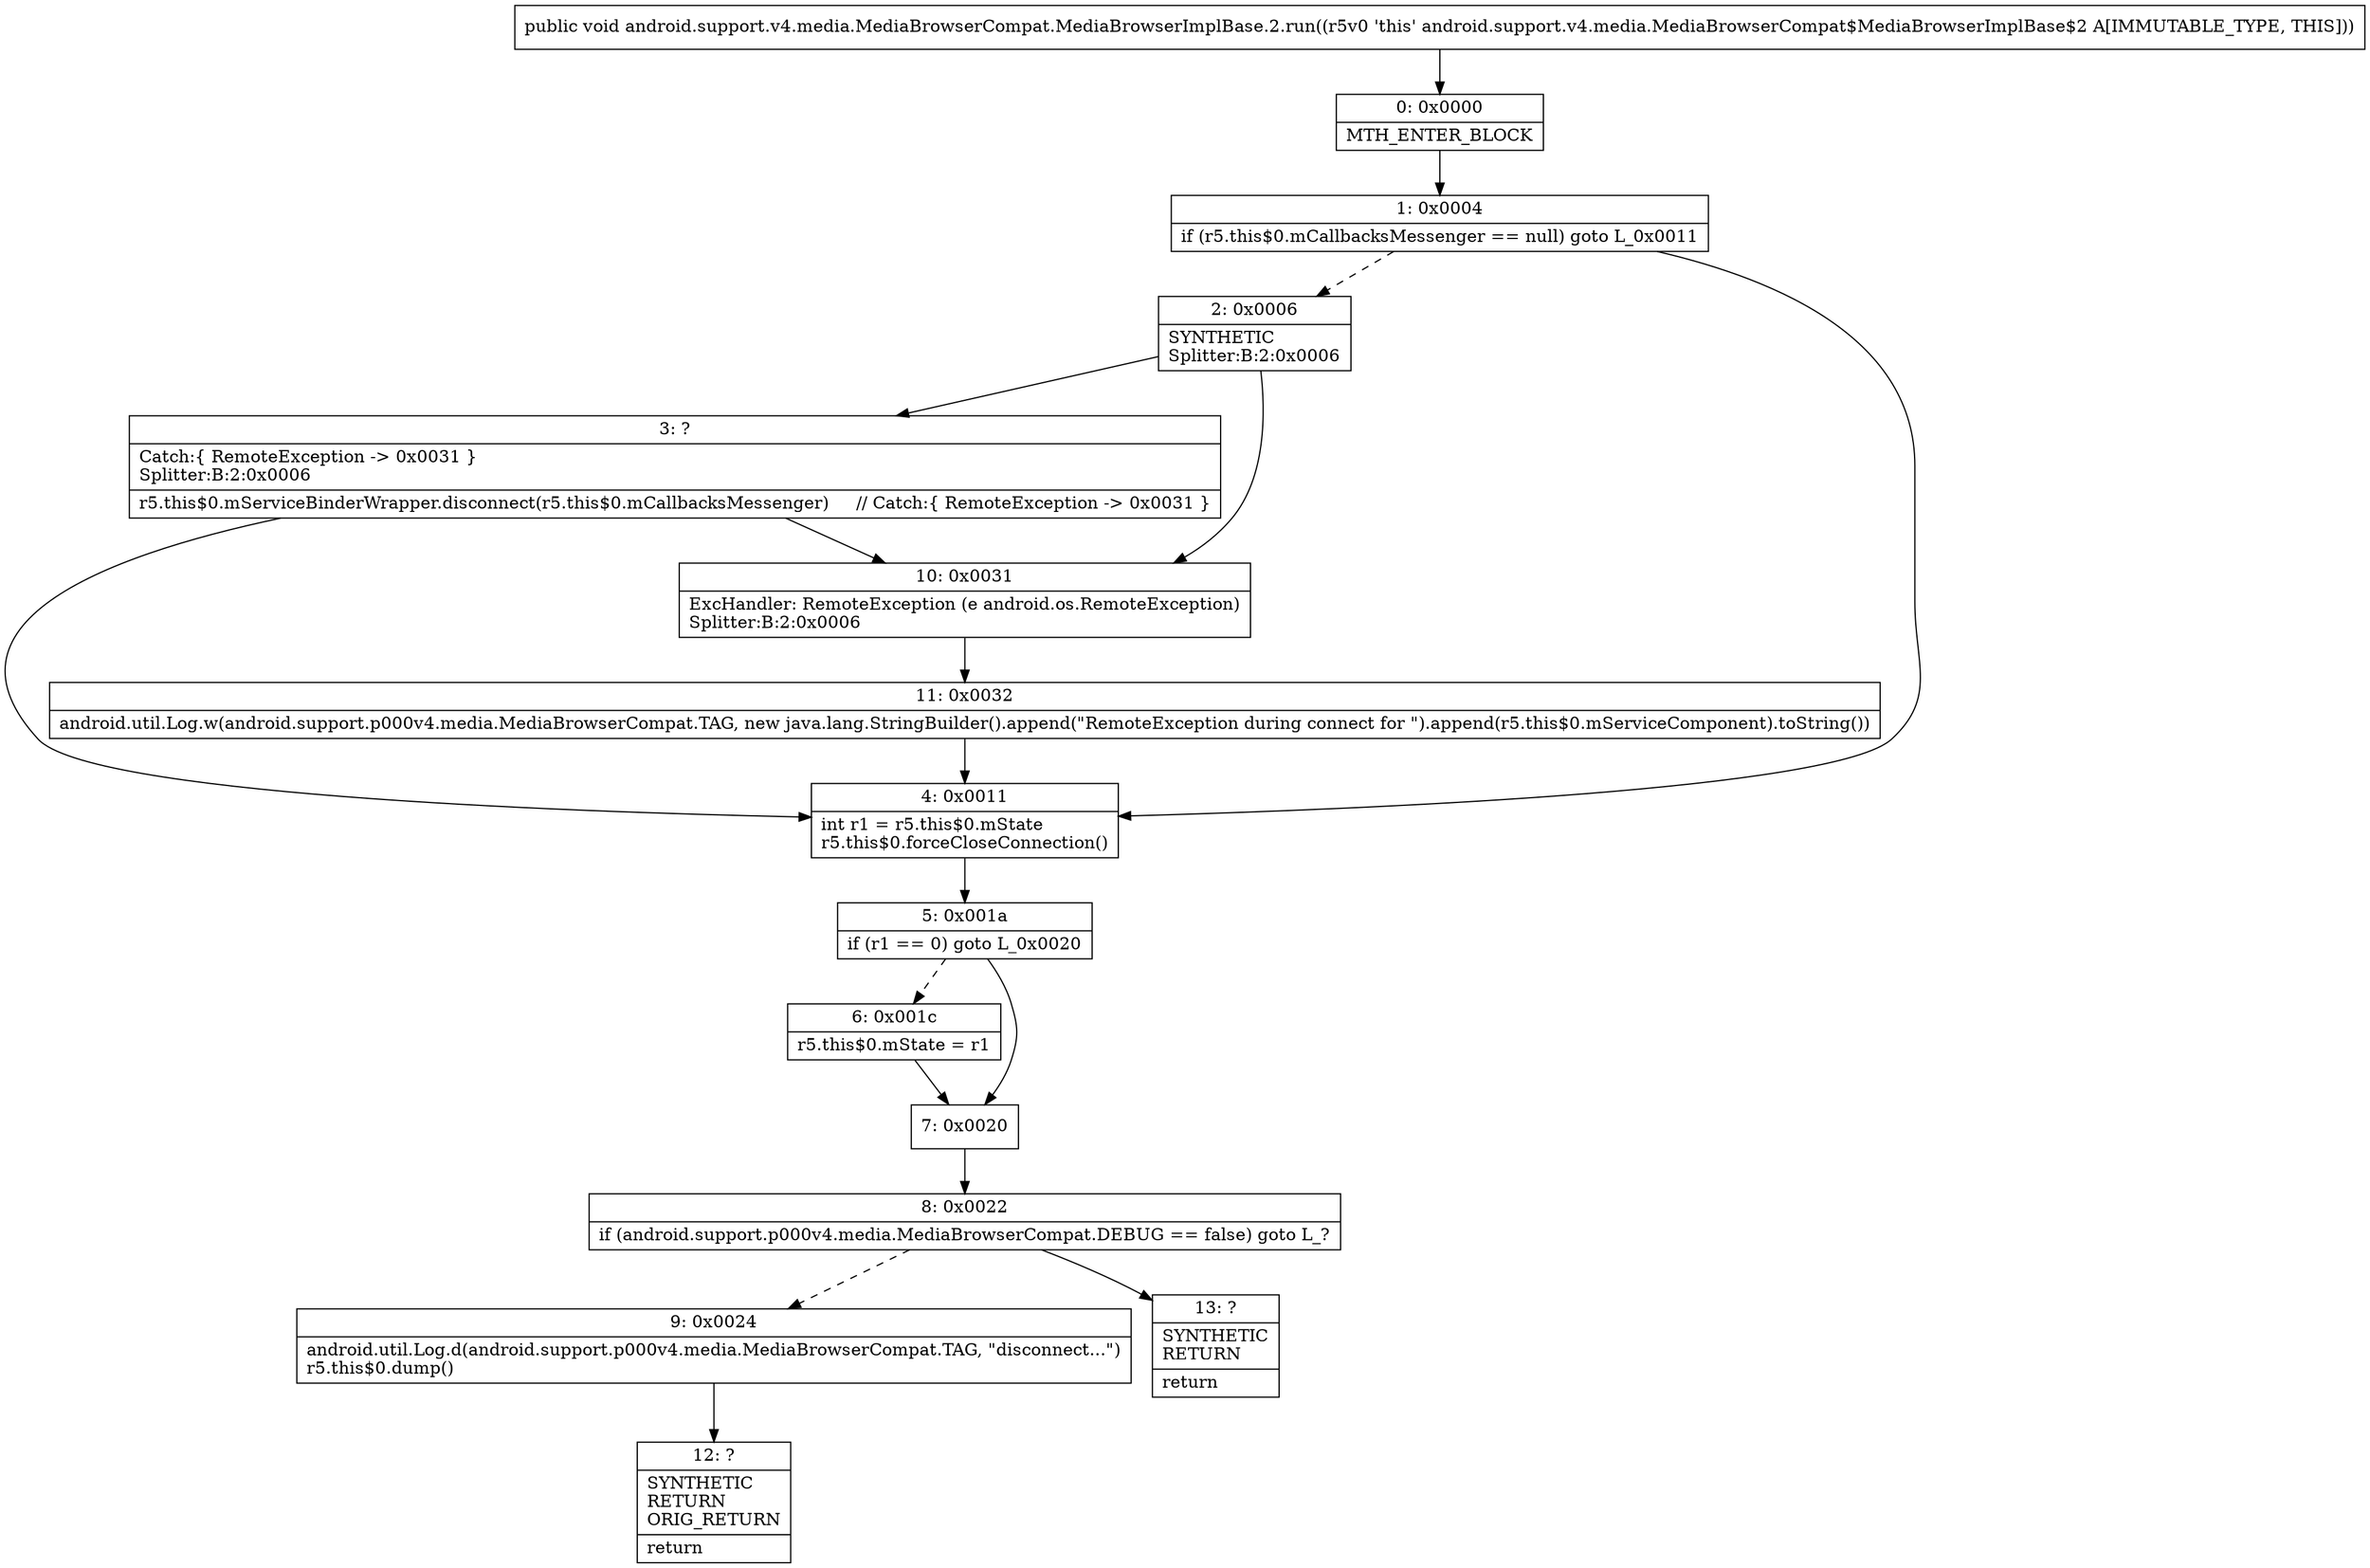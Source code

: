 digraph "CFG forandroid.support.v4.media.MediaBrowserCompat.MediaBrowserImplBase.2.run()V" {
Node_0 [shape=record,label="{0\:\ 0x0000|MTH_ENTER_BLOCK\l}"];
Node_1 [shape=record,label="{1\:\ 0x0004|if (r5.this$0.mCallbacksMessenger == null) goto L_0x0011\l}"];
Node_2 [shape=record,label="{2\:\ 0x0006|SYNTHETIC\lSplitter:B:2:0x0006\l}"];
Node_3 [shape=record,label="{3\:\ ?|Catch:\{ RemoteException \-\> 0x0031 \}\lSplitter:B:2:0x0006\l|r5.this$0.mServiceBinderWrapper.disconnect(r5.this$0.mCallbacksMessenger)     \/\/ Catch:\{ RemoteException \-\> 0x0031 \}\l}"];
Node_4 [shape=record,label="{4\:\ 0x0011|int r1 = r5.this$0.mState\lr5.this$0.forceCloseConnection()\l}"];
Node_5 [shape=record,label="{5\:\ 0x001a|if (r1 == 0) goto L_0x0020\l}"];
Node_6 [shape=record,label="{6\:\ 0x001c|r5.this$0.mState = r1\l}"];
Node_7 [shape=record,label="{7\:\ 0x0020}"];
Node_8 [shape=record,label="{8\:\ 0x0022|if (android.support.p000v4.media.MediaBrowserCompat.DEBUG == false) goto L_?\l}"];
Node_9 [shape=record,label="{9\:\ 0x0024|android.util.Log.d(android.support.p000v4.media.MediaBrowserCompat.TAG, \"disconnect...\")\lr5.this$0.dump()\l}"];
Node_10 [shape=record,label="{10\:\ 0x0031|ExcHandler: RemoteException (e android.os.RemoteException)\lSplitter:B:2:0x0006\l}"];
Node_11 [shape=record,label="{11\:\ 0x0032|android.util.Log.w(android.support.p000v4.media.MediaBrowserCompat.TAG, new java.lang.StringBuilder().append(\"RemoteException during connect for \").append(r5.this$0.mServiceComponent).toString())\l}"];
Node_12 [shape=record,label="{12\:\ ?|SYNTHETIC\lRETURN\lORIG_RETURN\l|return\l}"];
Node_13 [shape=record,label="{13\:\ ?|SYNTHETIC\lRETURN\l|return\l}"];
MethodNode[shape=record,label="{public void android.support.v4.media.MediaBrowserCompat.MediaBrowserImplBase.2.run((r5v0 'this' android.support.v4.media.MediaBrowserCompat$MediaBrowserImplBase$2 A[IMMUTABLE_TYPE, THIS])) }"];
MethodNode -> Node_0;
Node_0 -> Node_1;
Node_1 -> Node_2[style=dashed];
Node_1 -> Node_4;
Node_2 -> Node_3;
Node_2 -> Node_10;
Node_3 -> Node_4;
Node_3 -> Node_10;
Node_4 -> Node_5;
Node_5 -> Node_6[style=dashed];
Node_5 -> Node_7;
Node_6 -> Node_7;
Node_7 -> Node_8;
Node_8 -> Node_9[style=dashed];
Node_8 -> Node_13;
Node_9 -> Node_12;
Node_10 -> Node_11;
Node_11 -> Node_4;
}

